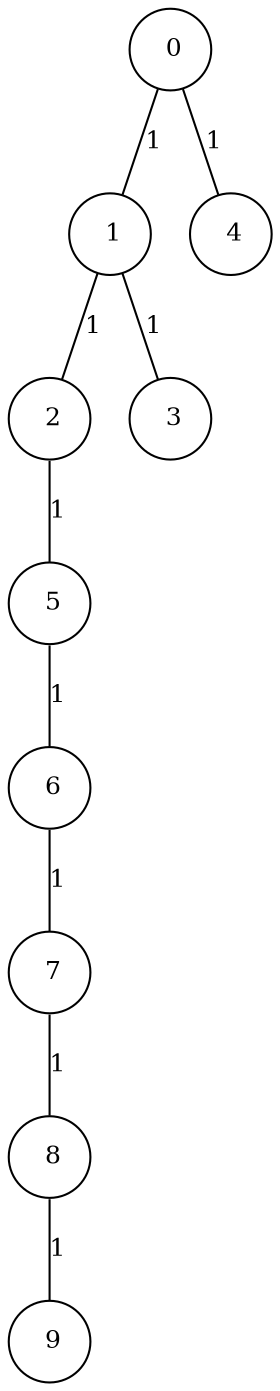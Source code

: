 graph G {
size="8.5,11;"
ratio = "expand;"
fixedsize="true;"
overlap="scale;"
node[shape=circle,width=.12,hight=.12,fontsize=12]
edge[fontsize=12]

0[label=" 0" color=black, pos="0.6990754,1.6857858!"];
1[label=" 1" color=black, pos="2.7742735,2.9162729!"];
2[label=" 2" color=black, pos="2.2035482,1.548042!"];
3[label=" 3" color=black, pos="0.90493247,0.87397897!"];
4[label=" 4" color=black, pos="0.57619955,1.2739112!"];
5[label=" 5" color=black, pos="2.4923988,1.8489422!"];
6[label=" 6" color=black, pos="0.29105329,2.6841784!"];
7[label=" 7" color=black, pos="0.1390582,0.49242172!"];
8[label=" 8" color=black, pos="1.724252,1.2219655!"];
9[label=" 9" color=black, pos="2.1212588,0.3604426!"];
0--1[label="1"]
0--4[label="1"]
1--2[label="1"]
1--3[label="1"]
2--5[label="1"]
5--6[label="1"]
6--7[label="1"]
7--8[label="1"]
8--9[label="1"]

}
